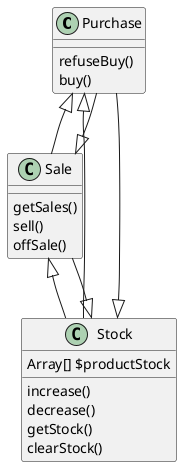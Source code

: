 @startuml
'https://plantuml.com/class-diagram

class Purchase
class Sale
class Stock

Sale <|-- Purchase
Stock <|-- Purchase
Purchase <|-- Sale
Stock <|-- Sale
Sale <|-- Stock
Purchase <|-- Stock

class Purchase {
refuseBuy()
buy()
}

class Stock {
Array[] $productStock
increase()
decrease()
getStock()
clearStock()
}

class Sale {
getSales()
sell()
offSale()
}

@enduml